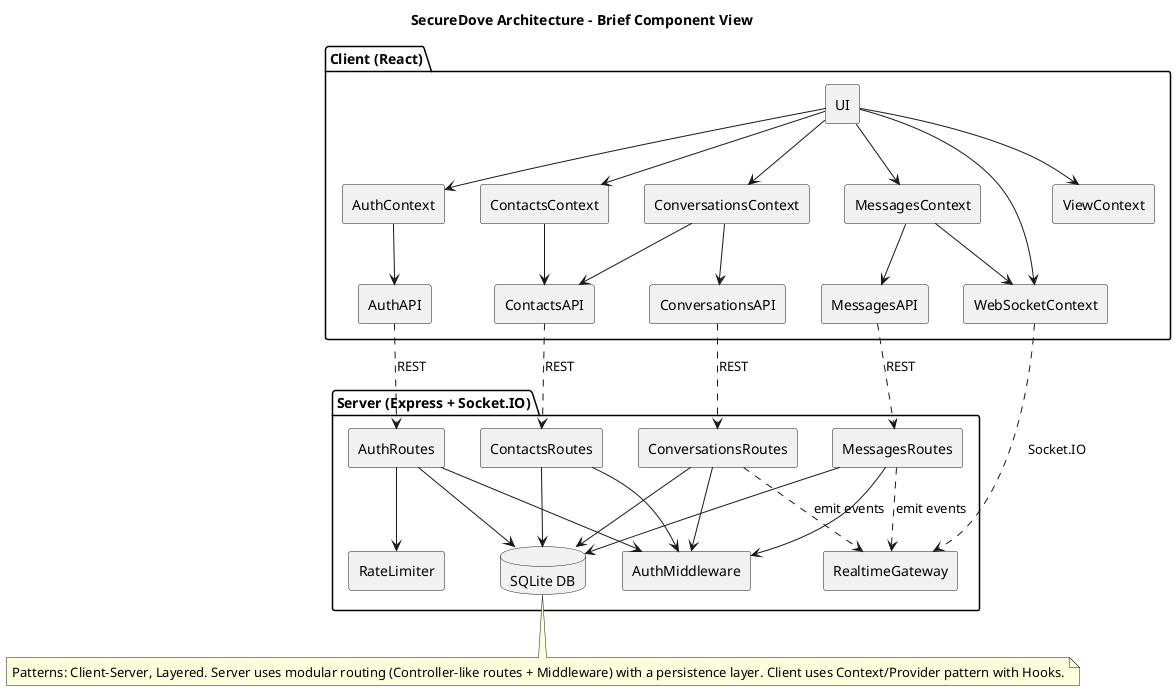 @startuml
title SecureDove Architecture – Brief Component View

skinparam componentStyle rectangle

package "Client (React)" {
  [UI]
  [AuthContext]
  [ContactsContext]
  [ConversationsContext]
  [MessagesContext]
  [WebSocketContext]
  [ViewContext]

  [AuthAPI]
  [ContactsAPI]
  [ConversationsAPI]
  [MessagesAPI]
}

package "Server (Express + Socket.IO)" {
  [AuthRoutes]
  [ContactsRoutes]
  [ConversationsRoutes]
  [MessagesRoutes]
  [AuthMiddleware]
  [RateLimiter]
  [RealtimeGateway]
  database "SQLite DB" as SQLite
}

UI --> AuthContext
UI --> ContactsContext
UI --> ConversationsContext
UI --> MessagesContext
UI --> ViewContext
UI --> WebSocketContext

AuthContext --> AuthAPI
ContactsContext --> ContactsAPI
ConversationsContext --> ConversationsAPI
ConversationsContext --> ContactsAPI
MessagesContext --> MessagesAPI
MessagesContext --> WebSocketContext

AuthAPI ..> AuthRoutes : REST
ContactsAPI ..> ContactsRoutes : REST
ConversationsAPI ..> ConversationsRoutes : REST
MessagesAPI ..> MessagesRoutes : REST

AuthRoutes --> AuthMiddleware
AuthRoutes --> RateLimiter
ContactsRoutes --> AuthMiddleware
ConversationsRoutes --> AuthMiddleware
MessagesRoutes --> AuthMiddleware

AuthRoutes --> SQLite
ContactsRoutes --> SQLite
ConversationsRoutes --> SQLite
MessagesRoutes --> SQLite
MessagesRoutes ..> RealtimeGateway : emit events
ConversationsRoutes ..> RealtimeGateway : emit events

WebSocketContext ..> RealtimeGateway : Socket.IO

note bottom
Patterns: Client–Server, Layered. Server uses modular routing (Controller-like routes + Middleware) with a persistence layer. Client uses Context/Provider pattern with Hooks.
end note

@enduml

